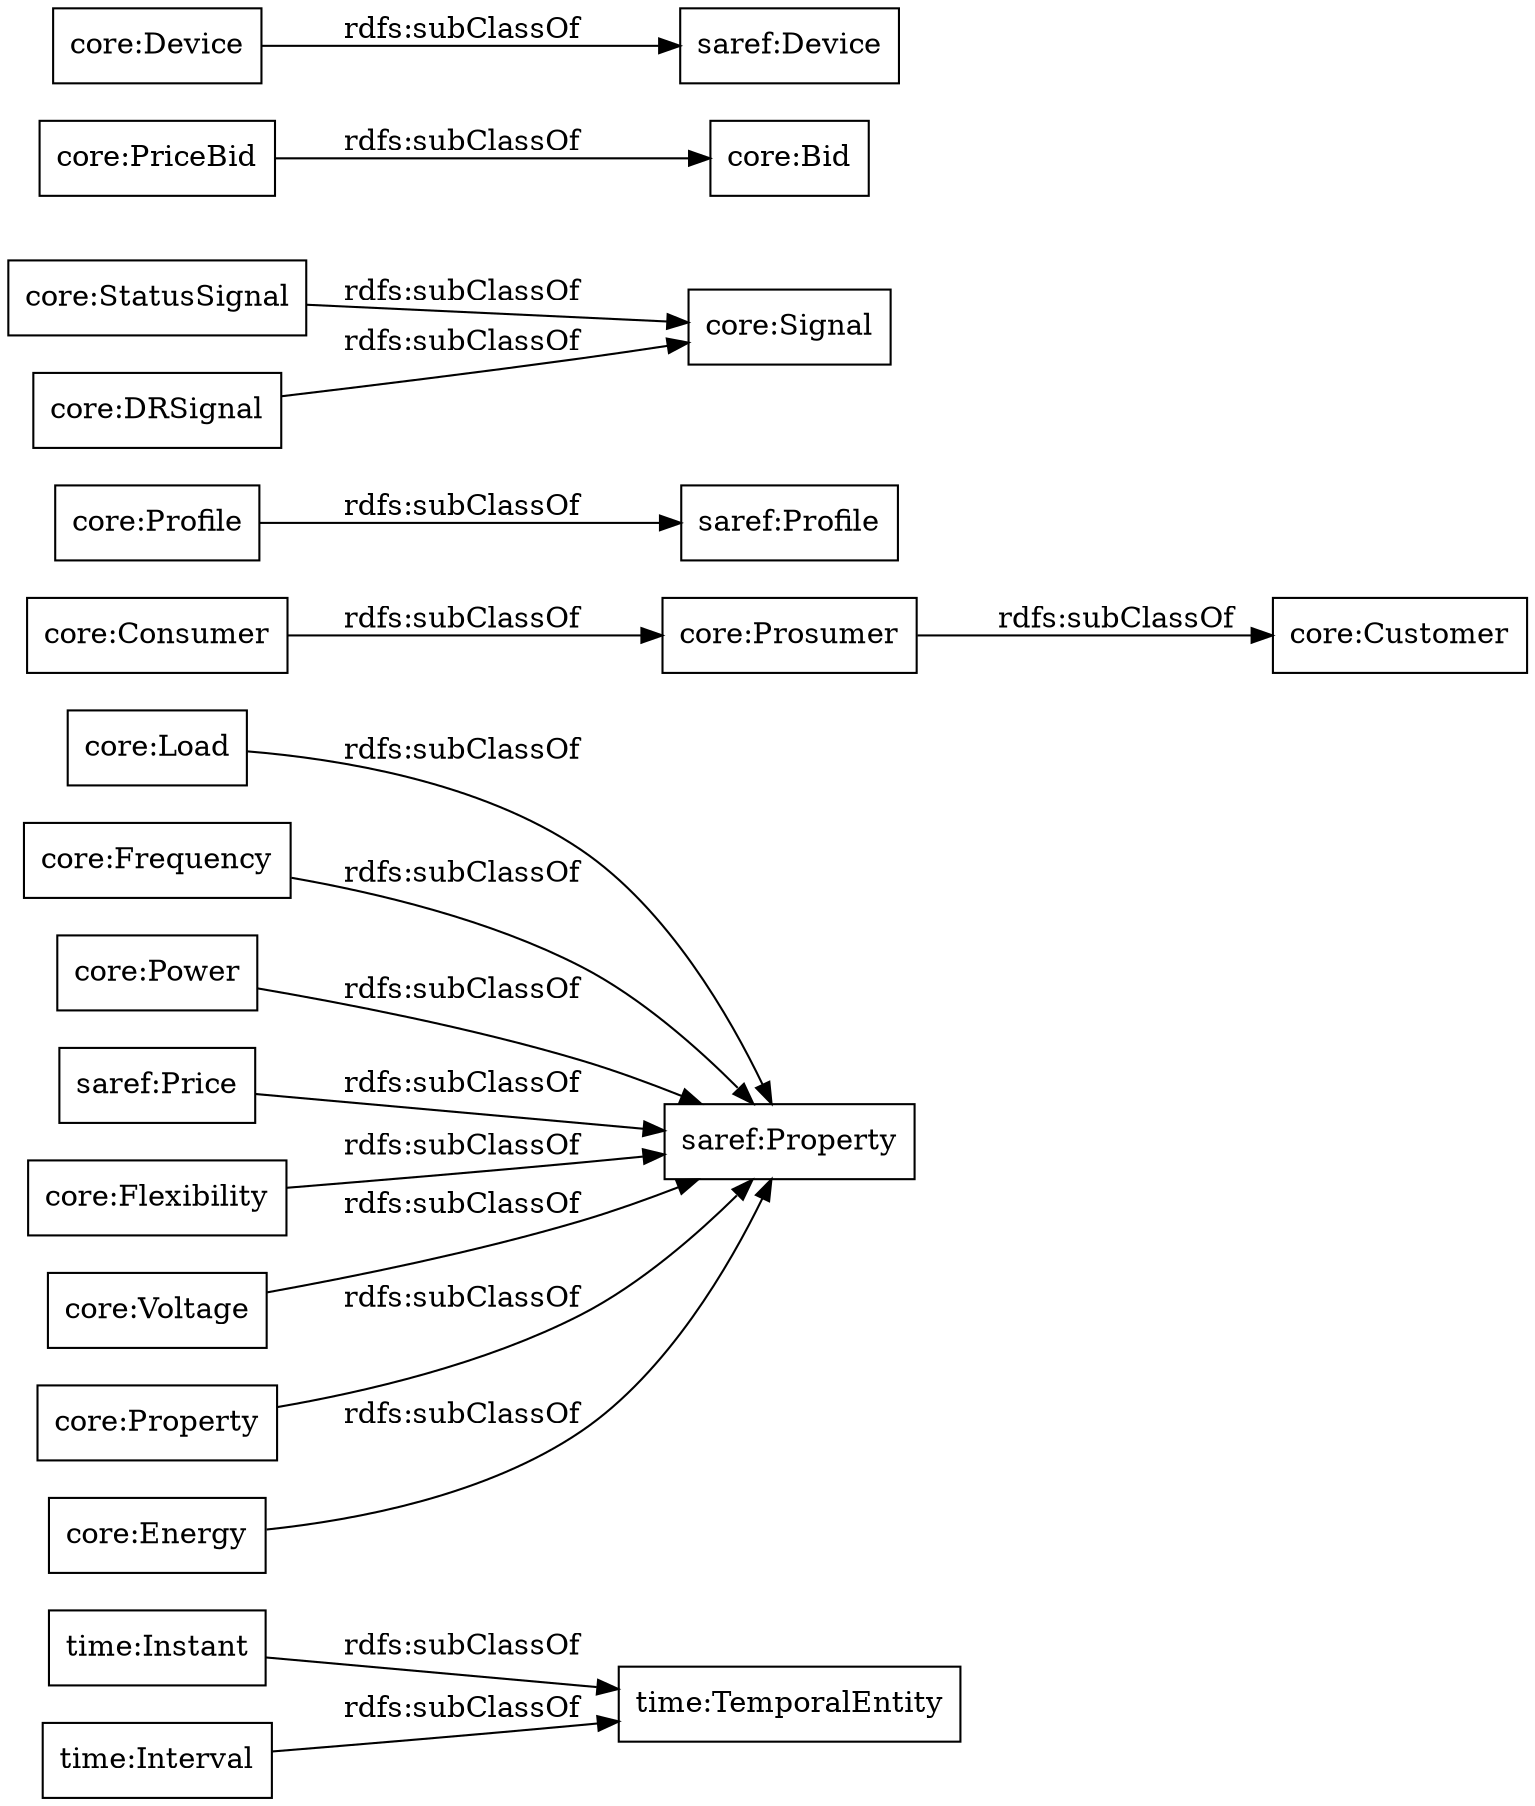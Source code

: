 digraph ar2dtool_diagram { 
rankdir=LR;
size="1000"
node [shape = rectangle, color="black"]; "time:Instant" "core:Load" "core:Frequency" "core:Customer" "core:Power" "saref:Profile" "core:StatusSignal" "core:Bid" "saref:Device" "core:Consumer" "core:Prosumer" "core:PriceBid" "core:Signal" "time:Interval" "time:TemporalEntity" "saref:Price" "core:DRSignal" "core:Flexibility" "core:Voltage" "saref:Property" "core:Profile" "core:Property" "core:Energy" "core:Device" ; /*classes style*/
	"core:Flexibility" -> "saref:Property" [ label = "rdfs:subClassOf" ];
	"saref:Price" -> "saref:Property" [ label = "rdfs:subClassOf" ];
	"core:Voltage" -> "saref:Property" [ label = "rdfs:subClassOf" ];
	"time:Interval" -> "time:TemporalEntity" [ label = "rdfs:subClassOf" ];
	"core:Energy" -> "saref:Property" [ label = "rdfs:subClassOf" ];
	"core:Power" -> "saref:Property" [ label = "rdfs:subClassOf" ];
	"core:Prosumer" -> "core:Customer" [ label = "rdfs:subClassOf" ];
	"core:Frequency" -> "saref:Property" [ label = "rdfs:subClassOf" ];
	"core:Device" -> "saref:Device" [ label = "rdfs:subClassOf" ];
	"core:Property" -> "saref:Property" [ label = "rdfs:subClassOf" ];
	"core:DRSignal" -> "core:Signal" [ label = "rdfs:subClassOf" ];
	"core:Profile" -> "saref:Profile" [ label = "rdfs:subClassOf" ];
	"time:Instant" -> "time:TemporalEntity" [ label = "rdfs:subClassOf" ];
	"core:PriceBid" -> "core:Bid" [ label = "rdfs:subClassOf" ];
	"core:StatusSignal" -> "core:Signal" [ label = "rdfs:subClassOf" ];
	"core:Consumer" -> "core:Prosumer" [ label = "rdfs:subClassOf" ];
	"core:Load" -> "saref:Property" [ label = "rdfs:subClassOf" ];

}
